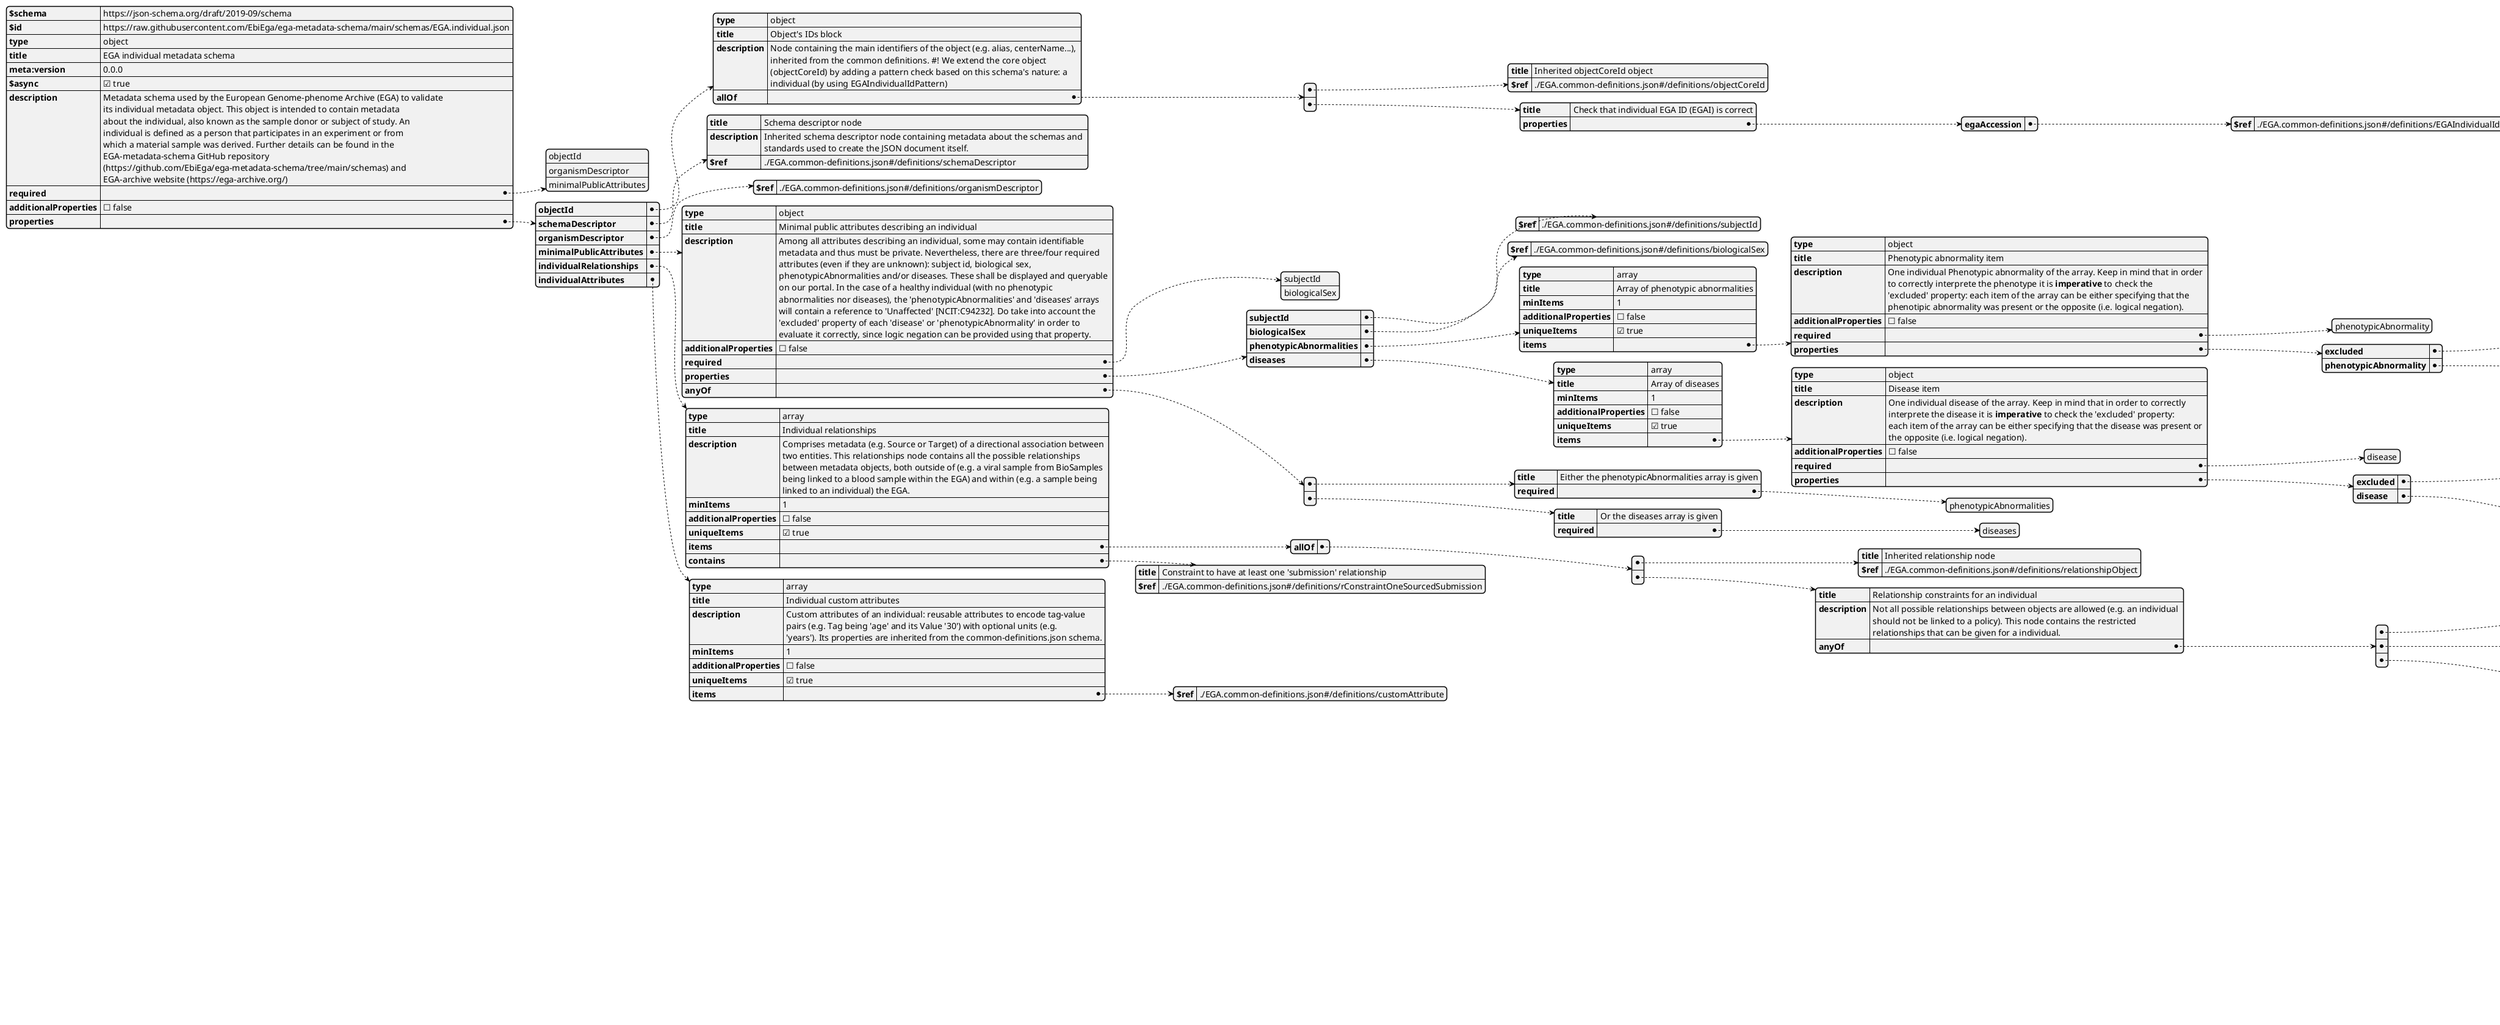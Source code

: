 @startjson

{
    "$schema": "https://json-schema.org/draft/2019-09/schema",
    "$id": "https://raw.githubusercontent.com/EbiEga/ega-metadata-schema/main/schemas/EGA.individual.json",
    "type": "object",
    "title": "EGA individual metadata schema",
    "meta:version": "0.0.0",
    "$async": true,
    "description": "Metadata schema used by the European Genome-phenome Archive (EGA) to validate \\nits individual metadata object. This object is intended to contain metadata \\nabout the individual, also known as the sample donor or subject of study. An \\nindividual is defined as a person that participates in an experiment or from \\nwhich a material sample was derived. Further details can be found in the \\nEGA-metadata-schema GitHub repository \\n(https://github.com/EbiEga/ega-metadata-schema/tree/main/schemas) and \\nEGA-archive website (https://ega-archive.org/)",
    "required": [
        "objectId",
        "organismDescriptor",
        "minimalPublicAttributes"
    ],
    "additionalProperties": false,
    "properties": {
        "objectId": {
            "type": "object",
            "title": "Object's IDs block",
            "description": "Node containing the main identifiers of the object (e.g. alias, centerName...), \\ninherited from the common definitions. #! We extend the core object \\n(objectCoreId) by adding a pattern check based on this schema's nature: a \\nindividual (by using EGAIndividualIdPattern)",
            "allOf": [
                {
                    "title": "Inherited objectCoreId object",
                    "$ref": "./EGA.common-definitions.json#/definitions/objectCoreId"
                },
                {
                    "title": "Check that individual EGA ID (EGAI) is correct",
                    "properties": {
                        "egaAccession": {
                            "$ref": "./EGA.common-definitions.json#/definitions/EGAIndividualIdPattern"
                        }
                    }
                }
            ]
        },
        "schemaDescriptor": {
            "title": "Schema descriptor node",
            "description": "Inherited schema descriptor node containing metadata about the schemas and \\nstandards used to create the JSON document itself.",
            "$ref": "./EGA.common-definitions.json#/definitions/schemaDescriptor"
        },
        "organismDescriptor": {
            "$ref": "./EGA.common-definitions.json#/definitions/organismDescriptor"
        },
        "minimalPublicAttributes": {
            "type": "object",
            "title": "Minimal public attributes describing an individual",
            "description": "Among all attributes describing an individual, some may contain identifiable \\nmetadata and thus must be private. Nevertheless, there are three/four required \\nattributes (even if they are unknown): subject id, biological sex, \\nphenotypicAbnormalities and/or diseases. These shall be displayed and queryable \\non our portal. In the case of a healthy individual (with no phenotypic \\nabnormalities nor diseases), the 'phenotypicAbnormalities' and 'diseases' arrays \\nwill contain a reference to 'Unaffected' [NCIT:C94232]. Do take into account the \\n'excluded' property of each 'disease' or 'phenotypicAbnormality' in order to \\nevaluate it correctly, since logic negation can be provided using that property.",
            "additionalProperties": false,
            "required": [
                "subjectId",
                "biologicalSex"
            ],
            "properties": {
                "subjectId": {
                    "$ref": "./EGA.common-definitions.json#/definitions/subjectId"
                },
                "biologicalSex": {
                    "$ref": "./EGA.common-definitions.json#/definitions/biologicalSex"
                },
                "phenotypicAbnormalities": {
                    "type": "array",
                    "title": "Array of phenotypic abnormalities",
                    "minItems": 1,
                    "additionalProperties": false,
                    "uniqueItems": true,
                    "items": {
                        "type": "object",
                        "title": "Phenotypic abnormality item",
                        "description": "One individual Phenotypic abnormality of the array. Keep in mind that in order \\nto correctly interprete the phenotype it is **imperative** to check the \\n'excluded' property: each item of the array can be either specifying that the \\nphenotipic abnormality was present or the opposite (i.e. logical negation).",
                        "additionalProperties": false,
                        "required": [
                            "phenotypicAbnormality"
                        ],
                        "properties": {
                            "excluded": {
                                "type": "boolean",
                                "title": "Excluded",
                                "description": "Property that specifies whether the phenotype was observed or not. Similar to \\nphenopacket's 'excluded' property, by default it is 'false', which means that \\nthe phenotype was observed (i.e. not excluded). This flag is only required to \\nindicate that the phenotype was looked for, but found to be absent. The terms \\n'not excluded' (i.e. false) and 'excluded' (i.e. true) correlate with the common \\nnotation of 'case' versus 'control', respectively.",
                                "default": false
                            },
                            "phenotypicAbnormality": {
                                "$ref": "./EGA.common-definitions.json#/definitions/phenotypicAbnormality"
                            }
                        }
                    }
                },
                "diseases": {
                    "type": "array",
                    "title": "Array of diseases",
                    "minItems": 1,
                    "additionalProperties": false,
                    "uniqueItems": true,
                    "items": {
                        "type": "object",
                        "title": "Disease item",
                        "description": "One individual disease of the array. Keep in mind that in order to correctly \\ninterprete the disease it is **imperative** to check the 'excluded' property: \\neach item of the array can be either specifying that the disease was present or \\nthe opposite (i.e. logical negation).",
                        "additionalProperties": false,
                        "required": [
                            "disease"
                        ],
                        "properties": {
                            "excluded": {
                                "type": "boolean",
                                "title": "Excluded",
                                "description": "Property that specifies whether the disease was observed or not. Similar to \\nphenopacket's 'excluded' property, by default it is 'false', which means that \\nthe disease was observed (i.e. not excluded). This flag is only required to \\nindicate that the disease was looked for, but found to be absent. The terms 'not \\nexcluded' (i.e. false) and 'excluded' (i.e. true) correlate with the common \\nnotation of 'case' versus 'control', respectively.",
                                "default": false
                            },
                            "disease": {
                                "$ref": "./EGA.common-definitions.json#/definitions/disease"
                            }
                        }
                    }
                }
            },
            "anyOf": [
                {
                    "title": "Either the phenotypicAbnormalities array is given",
                    "required": [
                        "phenotypicAbnormalities"
                    ]
                },
                {
                    "title": "Or the diseases array is given",
                    "required": [
                        "diseases"
                    ]
                }
            ]
        },
        "individualRelationships": {
            "type": "array",
            "title": "Individual relationships",
            "description": "Comprises metadata (e.g. Source or Target) of a directional association between \\ntwo entities. This relationships node contains all the possible relationships \\nbetween metadata objects, both outside of (e.g. a viral sample from BioSamples \\nbeing linked to a blood sample within the EGA) and within (e.g. a sample being \\nlinked to an individual) the EGA.",
            "minItems": 1,
            "additionalProperties": false,
            "uniqueItems": true,
            "items": {
                "allOf": [
                    {
                        "title": "Inherited relationship node",
                        "$ref": "./EGA.common-definitions.json#/definitions/relationshipObject"
                    },
                    {
                        "title": "Relationship constraints for an individual",
                        "description": "Not all possible relationships between objects are allowed (e.g. an individual \\nshould not be linked to a policy). This node contains the restricted \\nrelationships that can be given for a individual.",
                        "anyOf": [
                            {
                                "title": "Allowed relationships of type referencedBy (main ones)",
                                "allOf": [
                                    {
                                        "$ref": "./EGA.common-definitions.json#/definitions/rTypeReferencedBy"
                                    },
                                    {
                                        "anyOf": [
                                            {
                                                "$ref": "./EGA.common-definitions.json#/definitions/rTargetSample"
                                            },
                                            {
                                                "$ref": "./EGA.common-definitions.json#/definitions/rSourceSubmission"
                                            },
                                            {
                                                "title": "Optional one, added here to simplify",
                                                "$ref": "./EGA.common-definitions.json#/definitions/rSourceProtocol"
                                            }
                                        ]
                                    }
                                ]
                            },
                            {
                                "title": "Allowed relationships of type childOf, familyRelationshipWith, groupedWith, \\nsameAs (optional ones)",
                                "allOf": [
                                    {
                                        "anyOf": [
                                            {
                                                "$ref": "./EGA.common-definitions.json#/definitions/rTypeChildOf"
                                            },
                                            {
                                                "$ref": "./EGA.common-definitions.json#/definitions/rTypeFamilyRelationshipWith"
                                            },
                                            {
                                                "$ref": "./EGA.common-definitions.json#/definitions/rTypeGroupedWith"
                                            },
                                            {
                                                "$ref": "./EGA.common-definitions.json#/definitions/rTypeSameAs"
                                            }
                                        ]
                                    },
                                    {
                                        "anyOf": [
                                            {
                                                "$ref": "./EGA.common-definitions.json#/definitions/rSourceIndividual"
                                            },
                                            {
                                                "$ref": "./EGA.common-definitions.json#/definitions/rTargetIndividual"
                                            }
                                        ]
                                    }
                                ]
                            },
                            {
                                "title": "Relationships of external accessions and URLs (optional ones)",
                                "description": "Almost any relationship is imaginable with external accessions and URLs.",
                                "allOf": [
                                    {
                                        "anyOf": [
                                            {
                                                "$ref": "./EGA.common-definitions.json#/definitions/rTypeChildOf"
                                            },
                                            {
                                                "$ref": "./EGA.common-definitions.json#/definitions/rTypeFamilyRelationshipWith"
                                            },
                                            {
                                                "$ref": "./EGA.common-definitions.json#/definitions/rTypeGroupedWith"
                                            },
                                            {
                                                "$ref": "./EGA.common-definitions.json#/definitions/rTypeSameAs"
                                            },
                                            {
                                                "$ref": "./EGA.common-definitions.json#/definitions/rTypeReferencedBy"
                                            },
                                            {
                                                "$ref": "./EGA.common-definitions.json#/definitions/rTypeDevelopsFrom"
                                            },
                                            {
                                                "$ref": "./EGA.common-definitions.json#/definitions/rTypeMemberOf"
                                            },
                                            {
                                                "$ref": "./EGA.common-definitions.json#/definitions/rTypeIsAfter"
                                            }
                                        ]
                                    },
                                    {
                                        "anyOf": [
                                            {
                                                "$ref": "./EGA.common-definitions.json#/definitions/rSourceExternalAccession"
                                            },
                                            {
                                                "$ref": "./EGA.common-definitions.json#/definitions/rSourceExternalURL"
                                            },
                                            {
                                                "$ref": "./EGA.common-definitions.json#/definitions/rTargetExternalAccession"
                                            },
                                            {
                                                "$ref": "./EGA.common-definitions.json#/definitions/rTargetExternalURL"
                                            }
                                        ]
                                    }
                                ]
                            }
                        ]
                    }
                ]
            },
            "contains": {
                "title": "Constraint to have at least one 'submission' relationship",
                "$ref": "./EGA.common-definitions.json#/definitions/rConstraintOneSourcedSubmission"
            }
        },
        "individualAttributes": {
            "type": "array",
            "title": "Individual custom attributes",
            "description": "Custom attributes of an individual: reusable attributes to encode tag-value \\npairs (e.g. Tag being 'age' and its Value '30') with optional units (e.g. \\n'years'). Its properties are inherited from the common-definitions.json schema.",
            "minItems": 1,
            "additionalProperties": false,
            "uniqueItems": true,
            "items": {
                "$ref": "./EGA.common-definitions.json#/definitions/customAttribute"
            }
        }
    }
}
@endjson